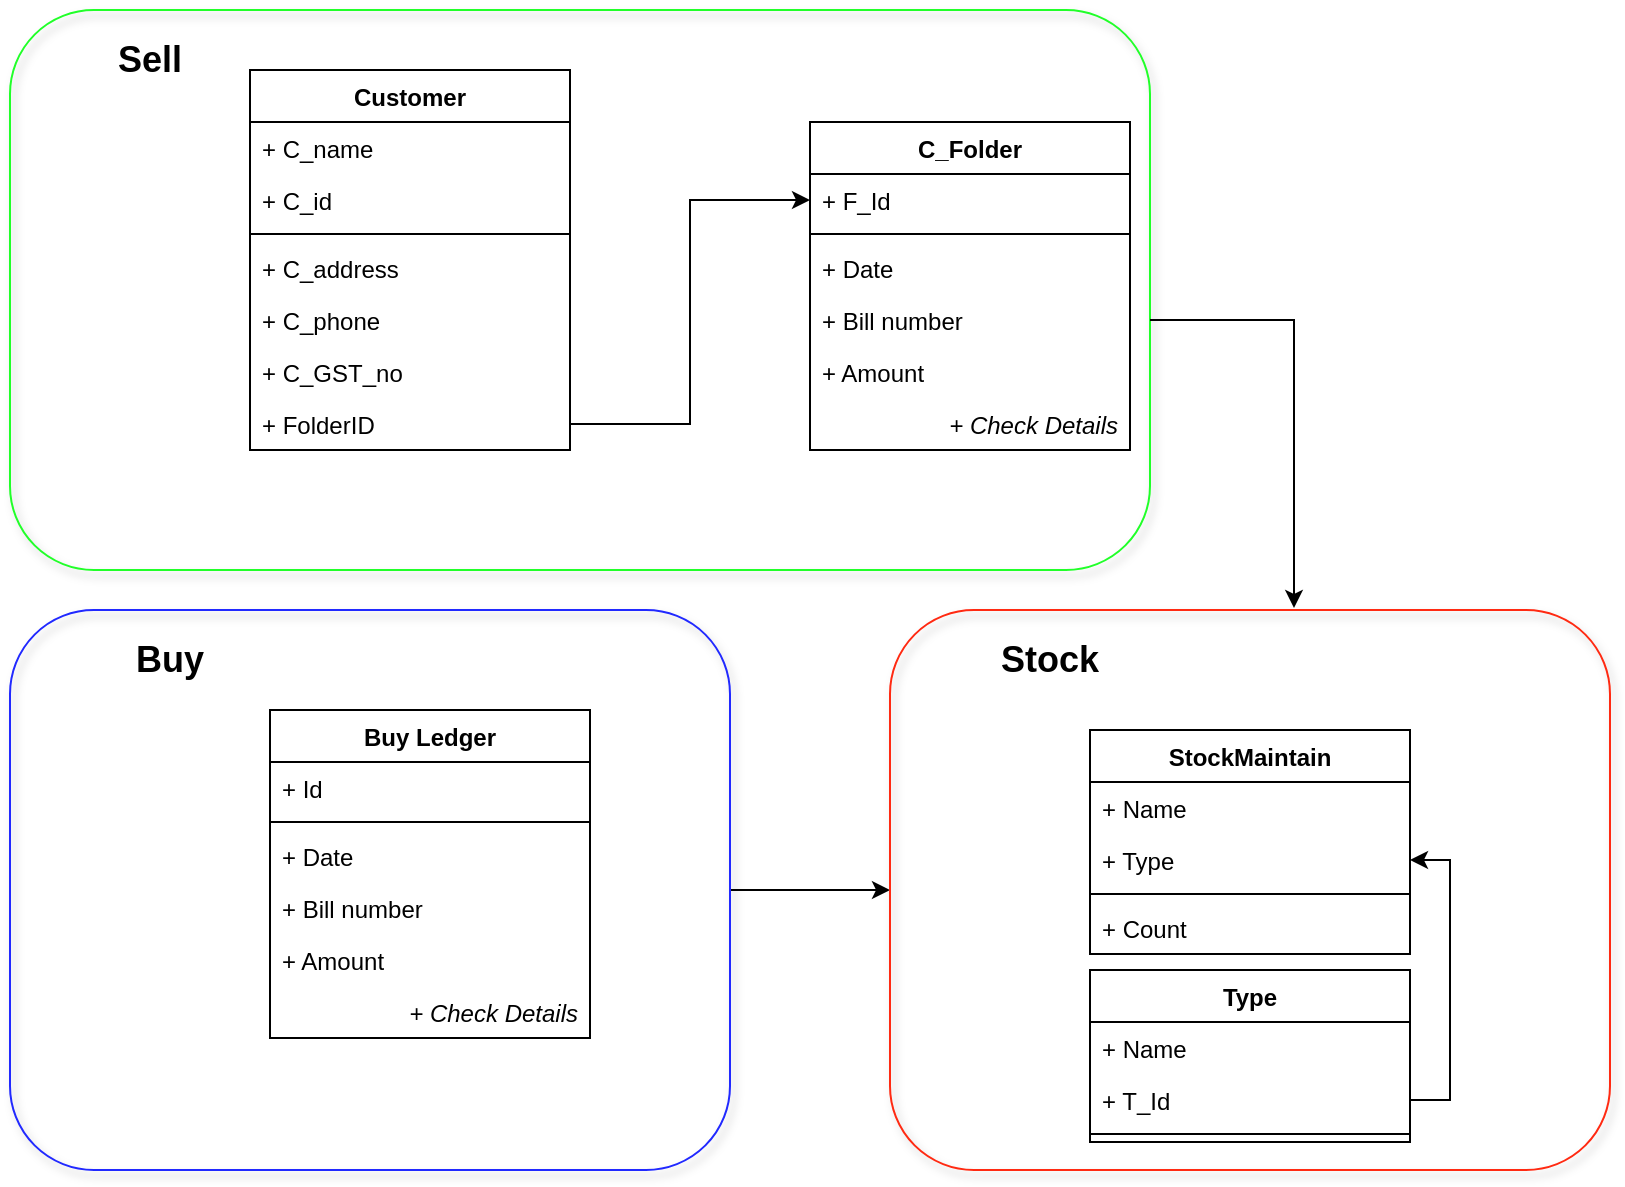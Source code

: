<mxfile version="20.6.0" type="github"><diagram id="-3B1ye2dbXDTMpccKryL" name="Page-1"><mxGraphModel dx="1038" dy="589" grid="1" gridSize="10" guides="1" tooltips="1" connect="1" arrows="1" fold="1" page="1" pageScale="1" pageWidth="850" pageHeight="1100" math="0" shadow="0"><root><mxCell id="0"/><mxCell id="1" parent="0"/><mxCell id="_Do9QPgOnXaniYhXa6N1-20" value="" style="rounded=1;whiteSpace=wrap;html=1;sketch=0;fillColor=none;strokeColor=#21FF29;shadow=1;" vertex="1" parent="1"><mxGeometry x="40" y="20" width="570" height="280" as="geometry"/></mxCell><mxCell id="_Do9QPgOnXaniYhXa6N1-4" value="Customer" style="swimlane;fontStyle=1;align=center;verticalAlign=top;childLayout=stackLayout;horizontal=1;startSize=26;horizontalStack=0;resizeParent=1;resizeParentMax=0;resizeLast=0;collapsible=1;marginBottom=0;" vertex="1" parent="1"><mxGeometry x="160" y="50" width="160" height="190" as="geometry"/></mxCell><mxCell id="_Do9QPgOnXaniYhXa6N1-11" value="+ C_name" style="text;strokeColor=none;fillColor=none;align=left;verticalAlign=top;spacingLeft=4;spacingRight=4;overflow=hidden;rotatable=0;points=[[0,0.5],[1,0.5]];portConstraint=eastwest;" vertex="1" parent="_Do9QPgOnXaniYhXa6N1-4"><mxGeometry y="26" width="160" height="26" as="geometry"/></mxCell><mxCell id="_Do9QPgOnXaniYhXa6N1-5" value="+ C_id" style="text;strokeColor=none;fillColor=none;align=left;verticalAlign=top;spacingLeft=4;spacingRight=4;overflow=hidden;rotatable=0;points=[[0,0.5],[1,0.5]];portConstraint=eastwest;" vertex="1" parent="_Do9QPgOnXaniYhXa6N1-4"><mxGeometry y="52" width="160" height="26" as="geometry"/></mxCell><mxCell id="_Do9QPgOnXaniYhXa6N1-6" value="" style="line;strokeWidth=1;fillColor=none;align=left;verticalAlign=middle;spacingTop=-1;spacingLeft=3;spacingRight=3;rotatable=0;labelPosition=right;points=[];portConstraint=eastwest;strokeColor=inherit;" vertex="1" parent="_Do9QPgOnXaniYhXa6N1-4"><mxGeometry y="78" width="160" height="8" as="geometry"/></mxCell><mxCell id="_Do9QPgOnXaniYhXa6N1-7" value="+ C_address" style="text;strokeColor=none;fillColor=none;align=left;verticalAlign=top;spacingLeft=4;spacingRight=4;overflow=hidden;rotatable=0;points=[[0,0.5],[1,0.5]];portConstraint=eastwest;" vertex="1" parent="_Do9QPgOnXaniYhXa6N1-4"><mxGeometry y="86" width="160" height="26" as="geometry"/></mxCell><mxCell id="_Do9QPgOnXaniYhXa6N1-9" value="+ C_phone" style="text;strokeColor=none;fillColor=none;align=left;verticalAlign=top;spacingLeft=4;spacingRight=4;overflow=hidden;rotatable=0;points=[[0,0.5],[1,0.5]];portConstraint=eastwest;" vertex="1" parent="_Do9QPgOnXaniYhXa6N1-4"><mxGeometry y="112" width="160" height="26" as="geometry"/></mxCell><mxCell id="_Do9QPgOnXaniYhXa6N1-8" value="+ C_GST_no" style="text;strokeColor=none;fillColor=none;align=left;verticalAlign=top;spacingLeft=4;spacingRight=4;overflow=hidden;rotatable=0;points=[[0,0.5],[1,0.5]];portConstraint=eastwest;" vertex="1" parent="_Do9QPgOnXaniYhXa6N1-4"><mxGeometry y="138" width="160" height="26" as="geometry"/></mxCell><mxCell id="_Do9QPgOnXaniYhXa6N1-10" value="+ FolderID" style="text;strokeColor=none;fillColor=none;align=left;verticalAlign=top;spacingLeft=4;spacingRight=4;overflow=hidden;rotatable=0;points=[[0,0.5],[1,0.5]];portConstraint=eastwest;" vertex="1" parent="_Do9QPgOnXaniYhXa6N1-4"><mxGeometry y="164" width="160" height="26" as="geometry"/></mxCell><mxCell id="_Do9QPgOnXaniYhXa6N1-12" value="C_Folder" style="swimlane;fontStyle=1;align=center;verticalAlign=top;childLayout=stackLayout;horizontal=1;startSize=26;horizontalStack=0;resizeParent=1;resizeParentMax=0;resizeLast=0;collapsible=1;marginBottom=0;" vertex="1" parent="1"><mxGeometry x="440" y="76" width="160" height="164" as="geometry"/></mxCell><mxCell id="_Do9QPgOnXaniYhXa6N1-13" value="+ F_Id" style="text;strokeColor=none;fillColor=none;align=left;verticalAlign=top;spacingLeft=4;spacingRight=4;overflow=hidden;rotatable=0;points=[[0,0.5],[1,0.5]];portConstraint=eastwest;" vertex="1" parent="_Do9QPgOnXaniYhXa6N1-12"><mxGeometry y="26" width="160" height="26" as="geometry"/></mxCell><mxCell id="_Do9QPgOnXaniYhXa6N1-14" value="" style="line;strokeWidth=1;fillColor=none;align=left;verticalAlign=middle;spacingTop=-1;spacingLeft=3;spacingRight=3;rotatable=0;labelPosition=right;points=[];portConstraint=eastwest;strokeColor=inherit;" vertex="1" parent="_Do9QPgOnXaniYhXa6N1-12"><mxGeometry y="52" width="160" height="8" as="geometry"/></mxCell><mxCell id="_Do9QPgOnXaniYhXa6N1-15" value="+ Date" style="text;strokeColor=none;fillColor=none;align=left;verticalAlign=top;spacingLeft=4;spacingRight=4;overflow=hidden;rotatable=0;points=[[0,0.5],[1,0.5]];portConstraint=eastwest;" vertex="1" parent="_Do9QPgOnXaniYhXa6N1-12"><mxGeometry y="60" width="160" height="26" as="geometry"/></mxCell><mxCell id="_Do9QPgOnXaniYhXa6N1-16" value="+ Bill number" style="text;strokeColor=none;fillColor=none;align=left;verticalAlign=top;spacingLeft=4;spacingRight=4;overflow=hidden;rotatable=0;points=[[0,0.5],[1,0.5]];portConstraint=eastwest;" vertex="1" parent="_Do9QPgOnXaniYhXa6N1-12"><mxGeometry y="86" width="160" height="26" as="geometry"/></mxCell><mxCell id="_Do9QPgOnXaniYhXa6N1-17" value="+ Amount" style="text;strokeColor=none;fillColor=none;align=left;verticalAlign=top;spacingLeft=4;spacingRight=4;overflow=hidden;rotatable=0;points=[[0,0.5],[1,0.5]];portConstraint=eastwest;" vertex="1" parent="_Do9QPgOnXaniYhXa6N1-12"><mxGeometry y="112" width="160" height="26" as="geometry"/></mxCell><mxCell id="_Do9QPgOnXaniYhXa6N1-18" value="+ Check Details" style="text;strokeColor=none;fillColor=none;align=right;verticalAlign=top;spacingLeft=4;spacingRight=4;overflow=hidden;rotatable=0;points=[[0,0.5],[1,0.5]];portConstraint=eastwest;sketch=0;fontStyle=2" vertex="1" parent="_Do9QPgOnXaniYhXa6N1-12"><mxGeometry y="138" width="160" height="26" as="geometry"/></mxCell><mxCell id="_Do9QPgOnXaniYhXa6N1-19" style="edgeStyle=orthogonalEdgeStyle;rounded=0;orthogonalLoop=1;jettySize=auto;html=1;entryX=0;entryY=0.5;entryDx=0;entryDy=0;" edge="1" parent="1" source="_Do9QPgOnXaniYhXa6N1-10" target="_Do9QPgOnXaniYhXa6N1-13"><mxGeometry relative="1" as="geometry"/></mxCell><mxCell id="_Do9QPgOnXaniYhXa6N1-22" value="Sell" style="text;html=1;strokeColor=none;fillColor=none;align=center;verticalAlign=middle;whiteSpace=wrap;rounded=0;sketch=0;fontStyle=1;fontSize=18;" vertex="1" parent="1"><mxGeometry x="60" y="20" width="100" height="50" as="geometry"/></mxCell><mxCell id="_Do9QPgOnXaniYhXa6N1-35" style="edgeStyle=orthogonalEdgeStyle;rounded=0;orthogonalLoop=1;jettySize=auto;html=1;entryX=0;entryY=0.5;entryDx=0;entryDy=0;fontSize=18;" edge="1" parent="1" source="_Do9QPgOnXaniYhXa6N1-23" target="_Do9QPgOnXaniYhXa6N1-32"><mxGeometry relative="1" as="geometry"/></mxCell><mxCell id="_Do9QPgOnXaniYhXa6N1-23" value="" style="rounded=1;whiteSpace=wrap;html=1;sketch=0;fillColor=none;strokeColor=#2129FF;shadow=1;" vertex="1" parent="1"><mxGeometry x="40" y="320" width="360" height="280" as="geometry"/></mxCell><mxCell id="_Do9QPgOnXaniYhXa6N1-24" value="Buy" style="text;html=1;strokeColor=none;fillColor=none;align=center;verticalAlign=middle;whiteSpace=wrap;rounded=0;sketch=0;fontStyle=1;fontSize=18;" vertex="1" parent="1"><mxGeometry x="70" y="320" width="100" height="50" as="geometry"/></mxCell><mxCell id="_Do9QPgOnXaniYhXa6N1-25" value="Buy Ledger" style="swimlane;fontStyle=1;align=center;verticalAlign=top;childLayout=stackLayout;horizontal=1;startSize=26;horizontalStack=0;resizeParent=1;resizeParentMax=0;resizeLast=0;collapsible=1;marginBottom=0;" vertex="1" parent="1"><mxGeometry x="170" y="370" width="160" height="164" as="geometry"/></mxCell><mxCell id="_Do9QPgOnXaniYhXa6N1-26" value="+ Id" style="text;strokeColor=none;fillColor=none;align=left;verticalAlign=top;spacingLeft=4;spacingRight=4;overflow=hidden;rotatable=0;points=[[0,0.5],[1,0.5]];portConstraint=eastwest;" vertex="1" parent="_Do9QPgOnXaniYhXa6N1-25"><mxGeometry y="26" width="160" height="26" as="geometry"/></mxCell><mxCell id="_Do9QPgOnXaniYhXa6N1-27" value="" style="line;strokeWidth=1;fillColor=none;align=left;verticalAlign=middle;spacingTop=-1;spacingLeft=3;spacingRight=3;rotatable=0;labelPosition=right;points=[];portConstraint=eastwest;strokeColor=inherit;" vertex="1" parent="_Do9QPgOnXaniYhXa6N1-25"><mxGeometry y="52" width="160" height="8" as="geometry"/></mxCell><mxCell id="_Do9QPgOnXaniYhXa6N1-28" value="+ Date" style="text;strokeColor=none;fillColor=none;align=left;verticalAlign=top;spacingLeft=4;spacingRight=4;overflow=hidden;rotatable=0;points=[[0,0.5],[1,0.5]];portConstraint=eastwest;" vertex="1" parent="_Do9QPgOnXaniYhXa6N1-25"><mxGeometry y="60" width="160" height="26" as="geometry"/></mxCell><mxCell id="_Do9QPgOnXaniYhXa6N1-29" value="+ Bill number" style="text;strokeColor=none;fillColor=none;align=left;verticalAlign=top;spacingLeft=4;spacingRight=4;overflow=hidden;rotatable=0;points=[[0,0.5],[1,0.5]];portConstraint=eastwest;" vertex="1" parent="_Do9QPgOnXaniYhXa6N1-25"><mxGeometry y="86" width="160" height="26" as="geometry"/></mxCell><mxCell id="_Do9QPgOnXaniYhXa6N1-30" value="+ Amount" style="text;strokeColor=none;fillColor=none;align=left;verticalAlign=top;spacingLeft=4;spacingRight=4;overflow=hidden;rotatable=0;points=[[0,0.5],[1,0.5]];portConstraint=eastwest;" vertex="1" parent="_Do9QPgOnXaniYhXa6N1-25"><mxGeometry y="112" width="160" height="26" as="geometry"/></mxCell><mxCell id="_Do9QPgOnXaniYhXa6N1-31" value="+ Check Details" style="text;strokeColor=none;fillColor=none;align=right;verticalAlign=top;spacingLeft=4;spacingRight=4;overflow=hidden;rotatable=0;points=[[0,0.5],[1,0.5]];portConstraint=eastwest;sketch=0;fontStyle=2" vertex="1" parent="_Do9QPgOnXaniYhXa6N1-25"><mxGeometry y="138" width="160" height="26" as="geometry"/></mxCell><mxCell id="_Do9QPgOnXaniYhXa6N1-32" value="" style="rounded=1;whiteSpace=wrap;html=1;sketch=0;fillColor=none;strokeColor=#FF2A12;shadow=1;" vertex="1" parent="1"><mxGeometry x="480" y="320" width="360" height="280" as="geometry"/></mxCell><mxCell id="_Do9QPgOnXaniYhXa6N1-33" value="Stock" style="text;html=1;strokeColor=none;fillColor=none;align=center;verticalAlign=middle;whiteSpace=wrap;rounded=0;sketch=0;fontStyle=1;fontSize=18;" vertex="1" parent="1"><mxGeometry x="510" y="320" width="100" height="50" as="geometry"/></mxCell><mxCell id="_Do9QPgOnXaniYhXa6N1-34" style="edgeStyle=orthogonalEdgeStyle;rounded=0;orthogonalLoop=1;jettySize=auto;html=1;fontSize=18;" edge="1" parent="1"><mxGeometry relative="1" as="geometry"><mxPoint x="610" y="175" as="sourcePoint"/><mxPoint x="682" y="319" as="targetPoint"/><Array as="points"><mxPoint x="682" y="175"/></Array></mxGeometry></mxCell><mxCell id="_Do9QPgOnXaniYhXa6N1-37" value="StockMaintain" style="swimlane;fontStyle=1;align=center;verticalAlign=top;childLayout=stackLayout;horizontal=1;startSize=26;horizontalStack=0;resizeParent=1;resizeParentMax=0;resizeLast=0;collapsible=1;marginBottom=0;" vertex="1" parent="1"><mxGeometry x="580" y="380" width="160" height="112" as="geometry"/></mxCell><mxCell id="_Do9QPgOnXaniYhXa6N1-38" value="+ Name" style="text;strokeColor=none;fillColor=none;align=left;verticalAlign=top;spacingLeft=4;spacingRight=4;overflow=hidden;rotatable=0;points=[[0,0.5],[1,0.5]];portConstraint=eastwest;" vertex="1" parent="_Do9QPgOnXaniYhXa6N1-37"><mxGeometry y="26" width="160" height="26" as="geometry"/></mxCell><mxCell id="_Do9QPgOnXaniYhXa6N1-39" value="+ Type" style="text;strokeColor=none;fillColor=none;align=left;verticalAlign=top;spacingLeft=4;spacingRight=4;overflow=hidden;rotatable=0;points=[[0,0.5],[1,0.5]];portConstraint=eastwest;" vertex="1" parent="_Do9QPgOnXaniYhXa6N1-37"><mxGeometry y="52" width="160" height="26" as="geometry"/></mxCell><mxCell id="_Do9QPgOnXaniYhXa6N1-40" value="" style="line;strokeWidth=1;fillColor=none;align=left;verticalAlign=middle;spacingTop=-1;spacingLeft=3;spacingRight=3;rotatable=0;labelPosition=right;points=[];portConstraint=eastwest;strokeColor=inherit;" vertex="1" parent="_Do9QPgOnXaniYhXa6N1-37"><mxGeometry y="78" width="160" height="8" as="geometry"/></mxCell><mxCell id="_Do9QPgOnXaniYhXa6N1-41" value="+ Count" style="text;strokeColor=none;fillColor=none;align=left;verticalAlign=top;spacingLeft=4;spacingRight=4;overflow=hidden;rotatable=0;points=[[0,0.5],[1,0.5]];portConstraint=eastwest;" vertex="1" parent="_Do9QPgOnXaniYhXa6N1-37"><mxGeometry y="86" width="160" height="26" as="geometry"/></mxCell><mxCell id="_Do9QPgOnXaniYhXa6N1-46" value="Type" style="swimlane;fontStyle=1;align=center;verticalAlign=top;childLayout=stackLayout;horizontal=1;startSize=26;horizontalStack=0;resizeParent=1;resizeParentMax=0;resizeLast=0;collapsible=1;marginBottom=0;" vertex="1" parent="1"><mxGeometry x="580" y="500" width="160" height="86" as="geometry"/></mxCell><mxCell id="_Do9QPgOnXaniYhXa6N1-47" value="+ Name" style="text;strokeColor=none;fillColor=none;align=left;verticalAlign=top;spacingLeft=4;spacingRight=4;overflow=hidden;rotatable=0;points=[[0,0.5],[1,0.5]];portConstraint=eastwest;" vertex="1" parent="_Do9QPgOnXaniYhXa6N1-46"><mxGeometry y="26" width="160" height="26" as="geometry"/></mxCell><mxCell id="_Do9QPgOnXaniYhXa6N1-48" value="+ T_Id" style="text;strokeColor=none;fillColor=none;align=left;verticalAlign=top;spacingLeft=4;spacingRight=4;overflow=hidden;rotatable=0;points=[[0,0.5],[1,0.5]];portConstraint=eastwest;" vertex="1" parent="_Do9QPgOnXaniYhXa6N1-46"><mxGeometry y="52" width="160" height="26" as="geometry"/></mxCell><mxCell id="_Do9QPgOnXaniYhXa6N1-49" value="" style="line;strokeWidth=1;fillColor=none;align=left;verticalAlign=middle;spacingTop=-1;spacingLeft=3;spacingRight=3;rotatable=0;labelPosition=right;points=[];portConstraint=eastwest;strokeColor=inherit;" vertex="1" parent="_Do9QPgOnXaniYhXa6N1-46"><mxGeometry y="78" width="160" height="8" as="geometry"/></mxCell><mxCell id="_Do9QPgOnXaniYhXa6N1-52" style="edgeStyle=orthogonalEdgeStyle;rounded=0;orthogonalLoop=1;jettySize=auto;html=1;entryX=1;entryY=0.5;entryDx=0;entryDy=0;fontSize=18;" edge="1" parent="1" source="_Do9QPgOnXaniYhXa6N1-48" target="_Do9QPgOnXaniYhXa6N1-39"><mxGeometry relative="1" as="geometry"><Array as="points"><mxPoint x="760" y="565"/><mxPoint x="760" y="445"/></Array></mxGeometry></mxCell></root></mxGraphModel></diagram></mxfile>